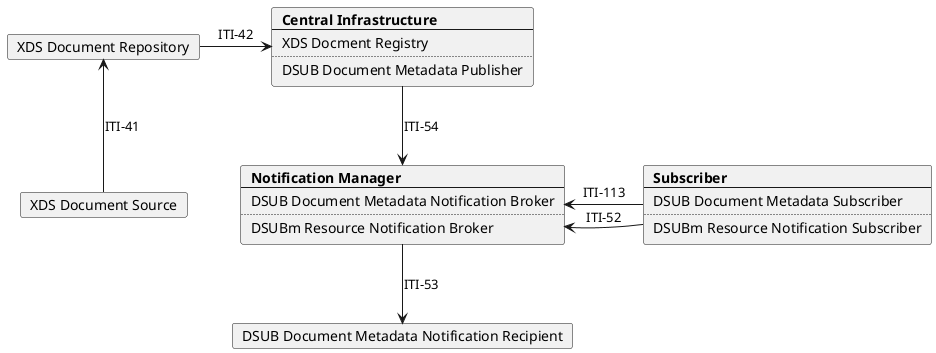 @startuml
skinparam svgDimensionStyle false
skinparam componentStyle rectangle

hide footbox
/' title "DSUBm grouped with DSUB: Notification Manager" '/

card "XDS Document Source" as Source
card "XDS Document Repository" as Repo

card  Central [
  <b>Central Infrastructure
  ----
  XDS Docment Registry
  ....
  DSUB Document Metadata Publisher
]

card Broker [
  <b>Notification Manager
  ----
  DSUB Document Metadata Notification Broker
  ....
  DSUBm Resource Notification Broker
]

card Subscriber [
  <b>Subscriber
  ----
  DSUB Document Metadata Subscriber
  ....
  DSUBm Resource Notification Subscriber
]

card "DSUB Document Metadata Notification Recipient" as DSUB_Recipient 



Subscriber -l-> Broker: ITI-113
Subscriber -l-> Broker: ITI-52


Source -u-> Repo: ITI-41
Repo -r-> Central: ITI-42
Central -d-> Broker: ITI-54
Broker-d-> DSUB_Recipient: ITI-53
@enduml